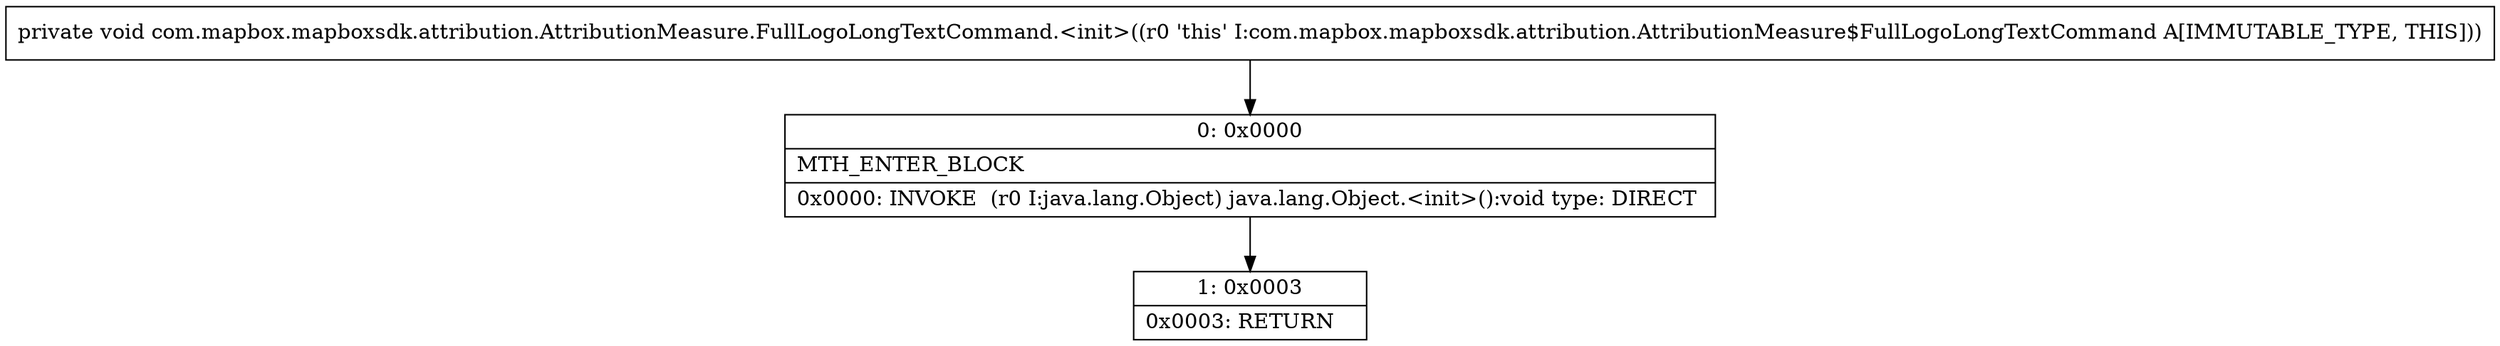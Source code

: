 digraph "CFG forcom.mapbox.mapboxsdk.attribution.AttributionMeasure.FullLogoLongTextCommand.\<init\>()V" {
Node_0 [shape=record,label="{0\:\ 0x0000|MTH_ENTER_BLOCK\l|0x0000: INVOKE  (r0 I:java.lang.Object) java.lang.Object.\<init\>():void type: DIRECT \l}"];
Node_1 [shape=record,label="{1\:\ 0x0003|0x0003: RETURN   \l}"];
MethodNode[shape=record,label="{private void com.mapbox.mapboxsdk.attribution.AttributionMeasure.FullLogoLongTextCommand.\<init\>((r0 'this' I:com.mapbox.mapboxsdk.attribution.AttributionMeasure$FullLogoLongTextCommand A[IMMUTABLE_TYPE, THIS])) }"];
MethodNode -> Node_0;
Node_0 -> Node_1;
}

